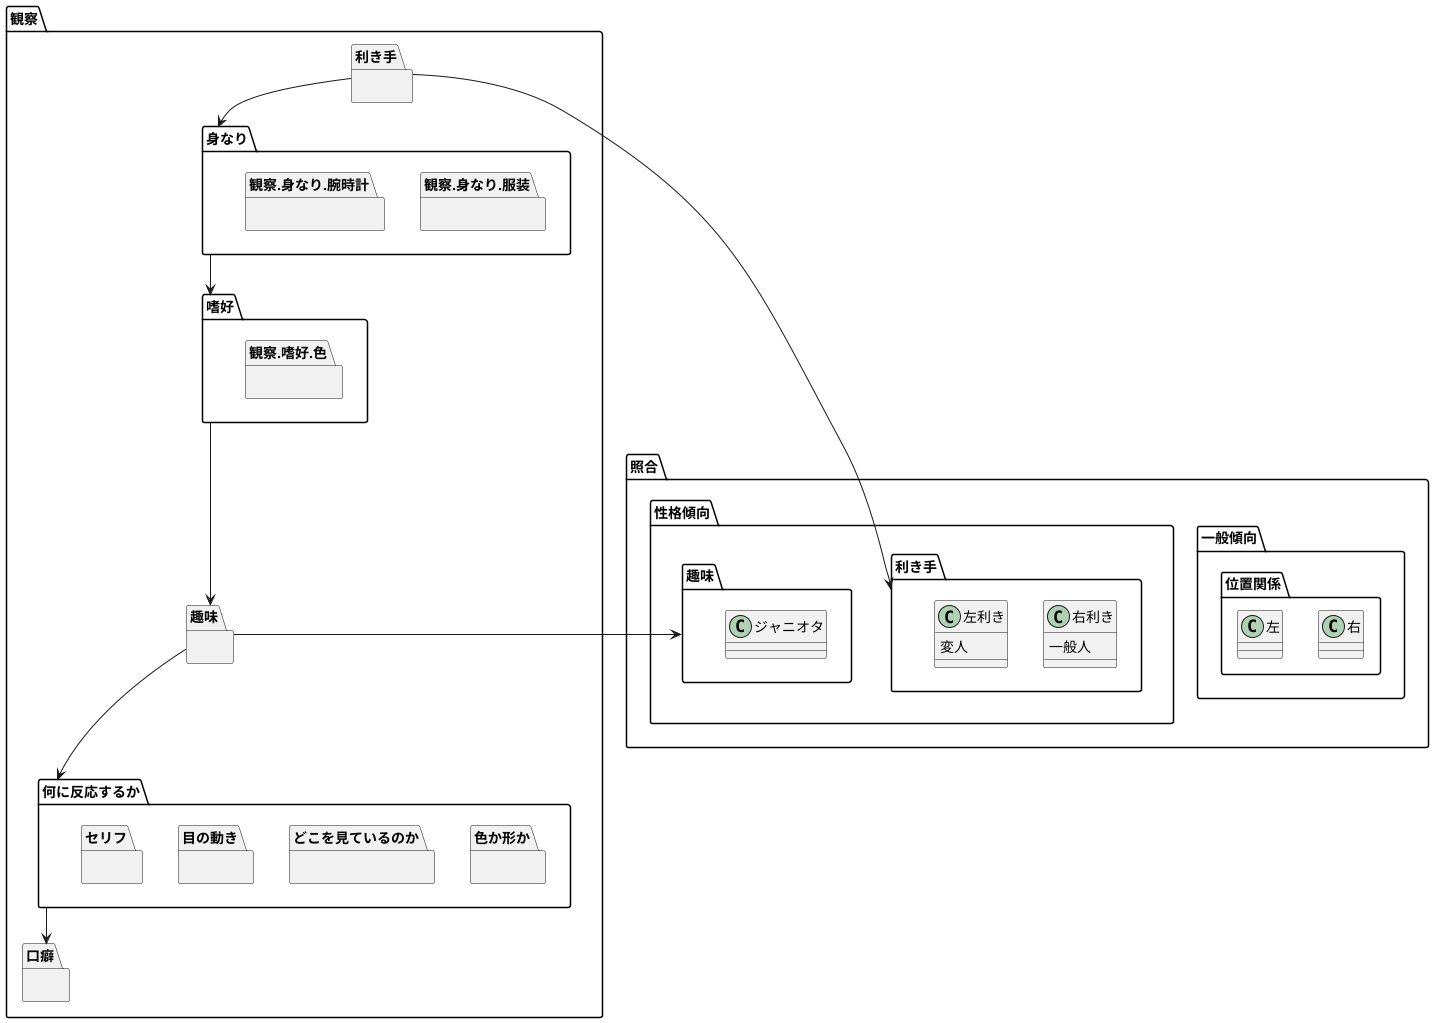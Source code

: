 @startuml tempalte

namespace 観察{
    
    namespace 利き手 {
    }
    namespace 身なり {
        namespace 服装 {}
        namespace 腕時計 {}
    }
    観察.利き手 --> 観察.身なり

    namespace 嗜好 {
        namespace 色 {}
    }
    観察.身なり --> 観察.嗜好

    namespace 趣味 {
    }
    観察.嗜好 --> 観察.趣味


    namespace 何に反応するか {
        namespace 色か形か {
        }
        namespace どこを見ているのか {
        }
        namespace 目の動き {
        }
        namespace セリフ {
        }
    }
    観察.趣味 --> 観察.何に反応するか

    namespace 口癖 {

    }
    観察.何に反応するか --> 観察.口癖
    
}

namespace 照合{
    namespace 一般傾向{
        namespace 位置関係 {
            class 右{}
            class 左{}
        }
    }

    namespace 性格傾向{
        namespace 利き手 {
            class 右利き{
                一般人
            }
            class 左利き{
                変人
            }
        }

        namespace 趣味 {
            class ジャニオタ
        }
        観察.趣味 -> 照合.性格傾向.趣味
    }
    観察.利き手 -> 照合.性格傾向.利き手
}


@enduml